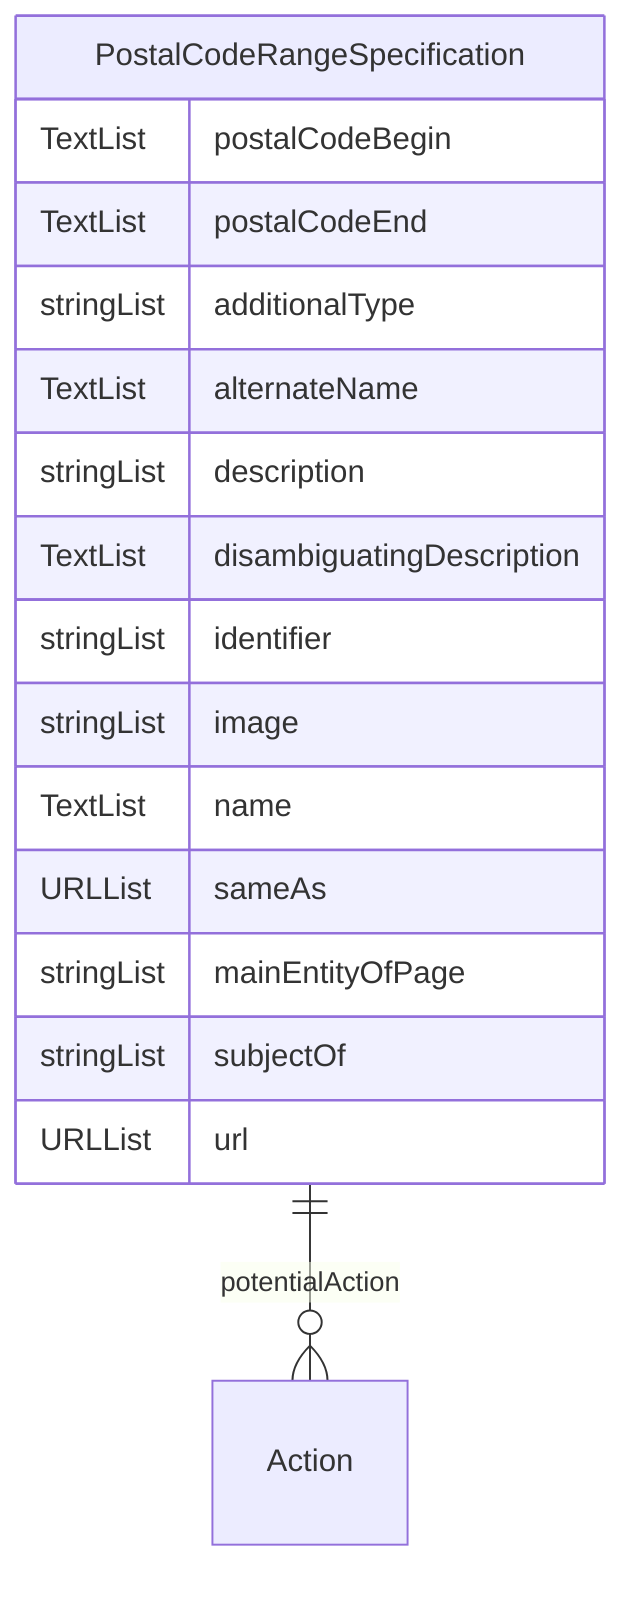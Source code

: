 erDiagram
PostalCodeRangeSpecification {
    TextList postalCodeBegin  
    TextList postalCodeEnd  
    stringList additionalType  
    TextList alternateName  
    stringList description  
    TextList disambiguatingDescription  
    stringList identifier  
    stringList image  
    TextList name  
    URLList sameAs  
    stringList mainEntityOfPage  
    stringList subjectOf  
    URLList url  
}

PostalCodeRangeSpecification ||--}o Action : "potentialAction"